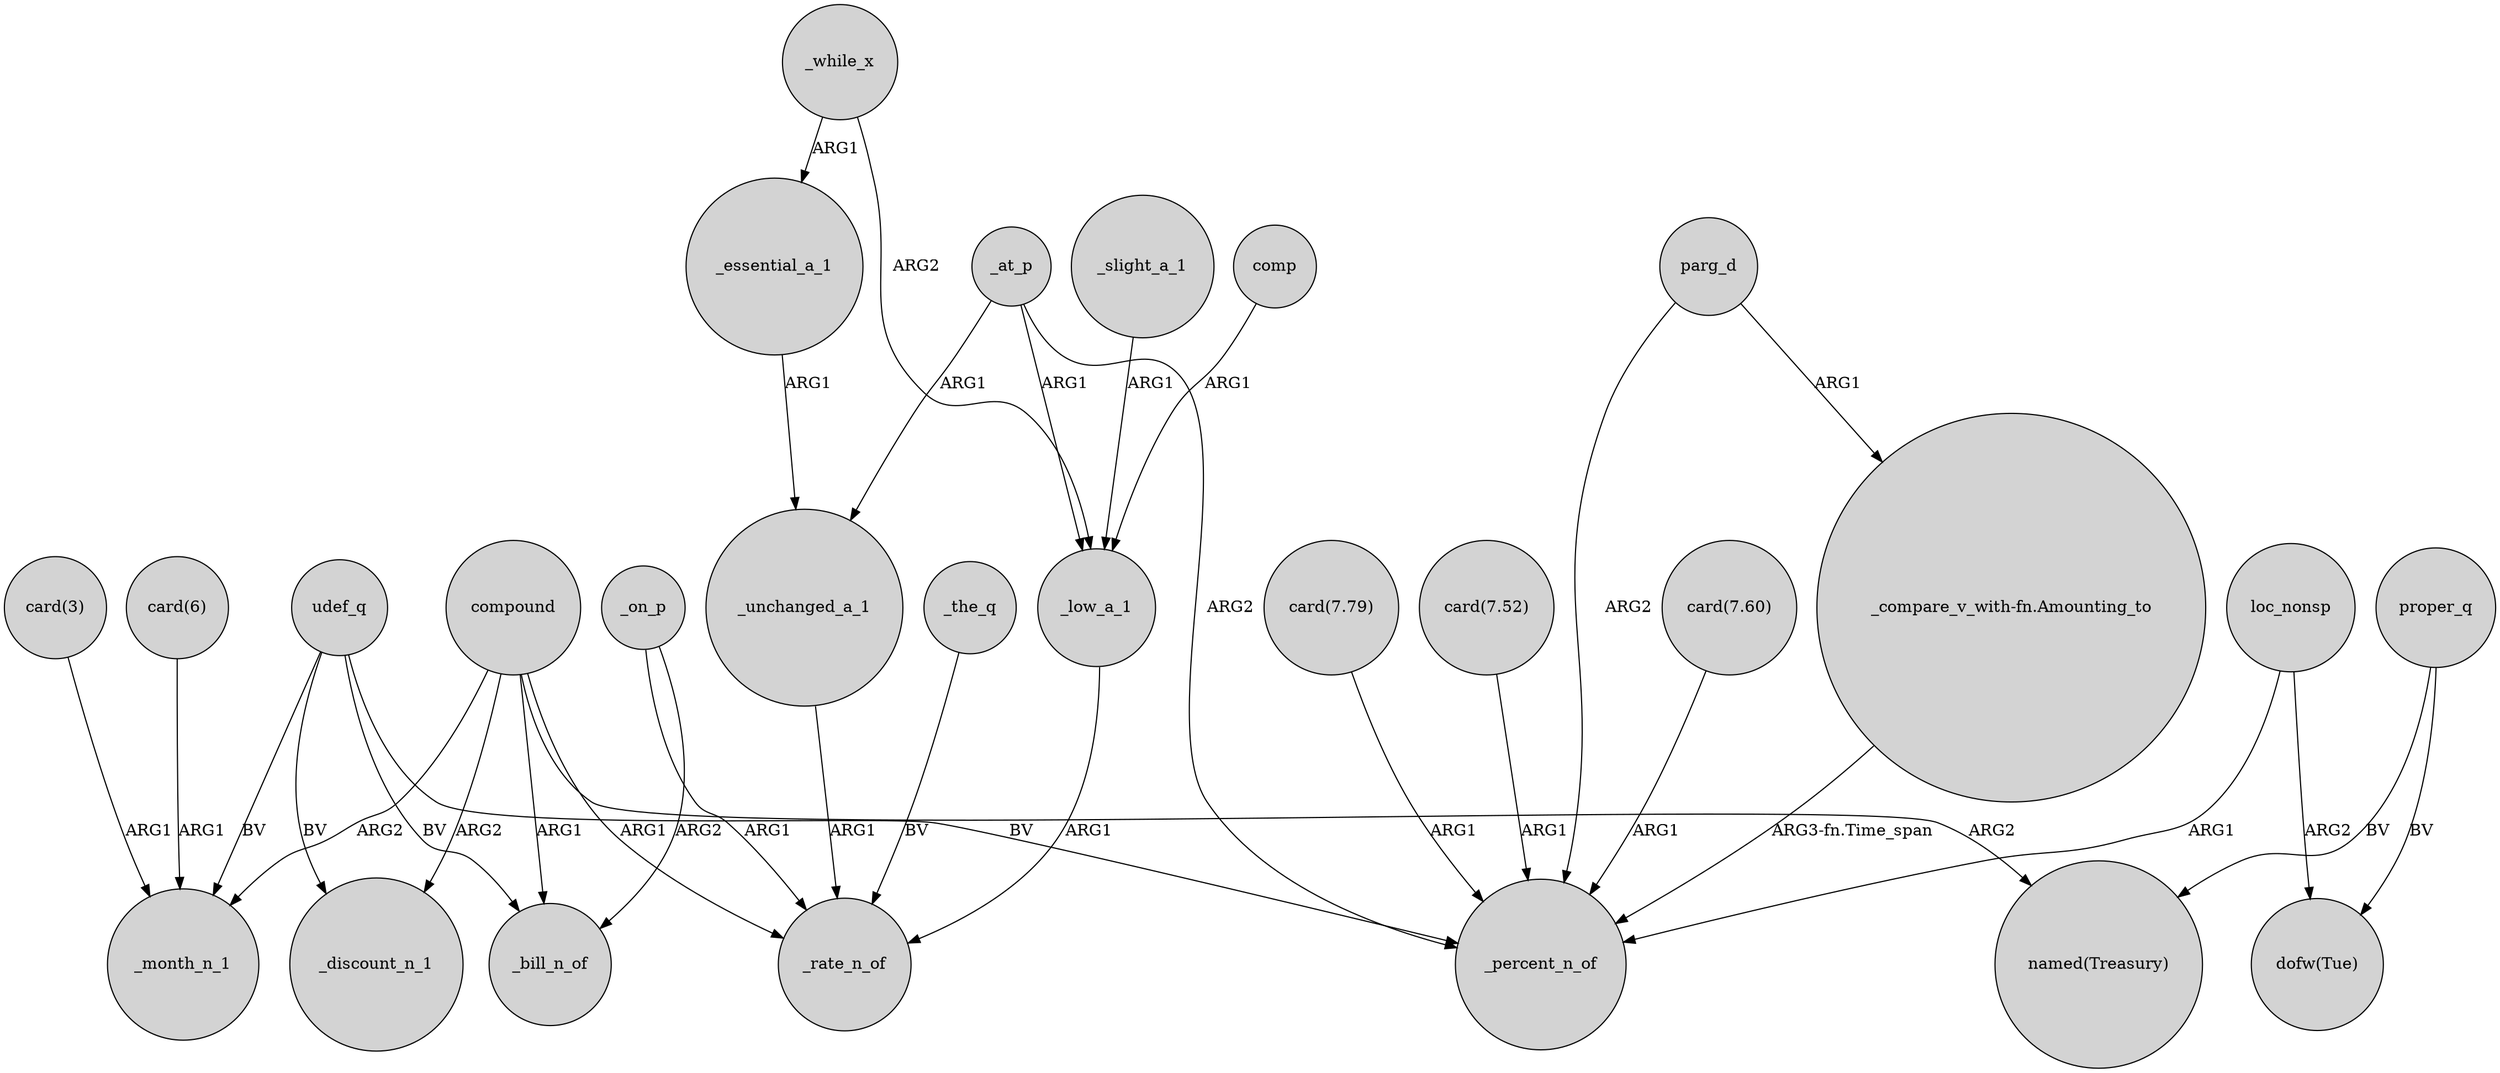 digraph {
	node [shape=circle style=filled]
	udef_q -> _month_n_1 [label=BV]
	"_compare_v_with-fn.Amounting_to" -> _percent_n_of [label="ARG3-fn.Time_span"]
	_at_p -> _percent_n_of [label=ARG2]
	comp -> _low_a_1 [label=ARG1]
	_at_p -> _unchanged_a_1 [label=ARG1]
	udef_q -> _discount_n_1 [label=BV]
	_low_a_1 -> _rate_n_of [label=ARG1]
	_slight_a_1 -> _low_a_1 [label=ARG1]
	_at_p -> _low_a_1 [label=ARG1]
	udef_q -> _bill_n_of [label=BV]
	"card(3)" -> _month_n_1 [label=ARG1]
	compound -> _rate_n_of [label=ARG1]
	_while_x -> _essential_a_1 [label=ARG1]
	_the_q -> _rate_n_of [label=BV]
	_while_x -> _low_a_1 [label=ARG2]
	proper_q -> "named(Treasury)" [label=BV]
	_on_p -> _bill_n_of [label=ARG2]
	udef_q -> _percent_n_of [label=BV]
	"card(7.79)" -> _percent_n_of [label=ARG1]
	"card(7.52)" -> _percent_n_of [label=ARG1]
	parg_d -> _percent_n_of [label=ARG2]
	_unchanged_a_1 -> _rate_n_of [label=ARG1]
	proper_q -> "dofw(Tue)" [label=BV]
	_on_p -> _rate_n_of [label=ARG1]
	"card(7.60)" -> _percent_n_of [label=ARG1]
	compound -> "named(Treasury)" [label=ARG2]
	_essential_a_1 -> _unchanged_a_1 [label=ARG1]
	compound -> _bill_n_of [label=ARG1]
	loc_nonsp -> "dofw(Tue)" [label=ARG2]
	loc_nonsp -> _percent_n_of [label=ARG1]
	"card(6)" -> _month_n_1 [label=ARG1]
	parg_d -> "_compare_v_with-fn.Amounting_to" [label=ARG1]
	compound -> _discount_n_1 [label=ARG2]
	compound -> _month_n_1 [label=ARG2]
}
